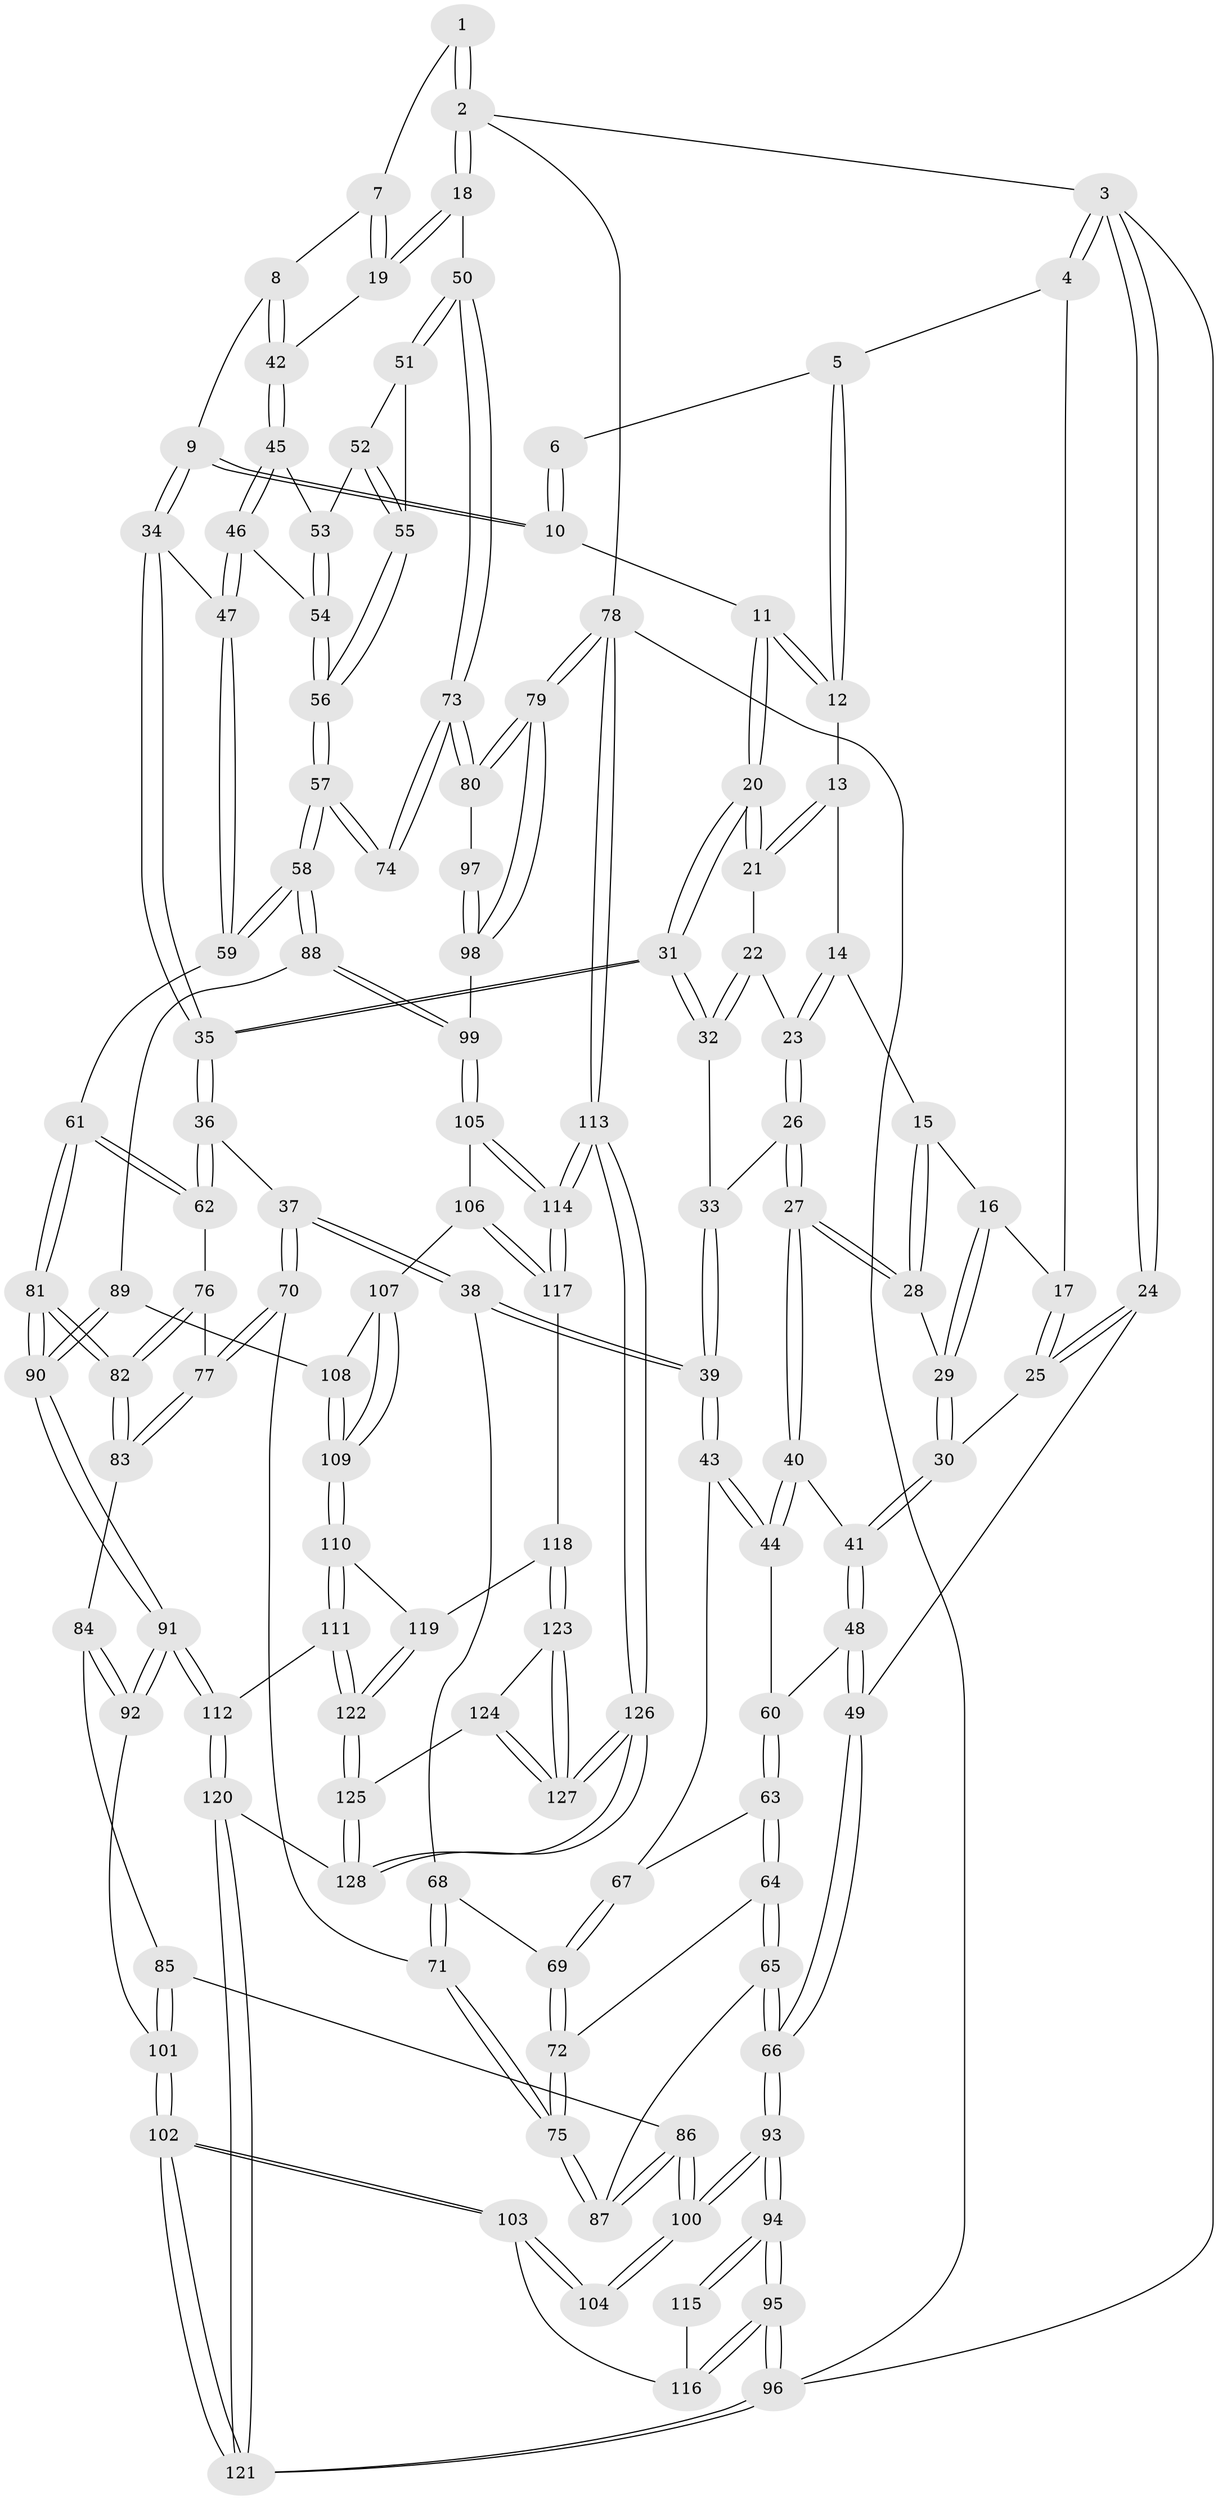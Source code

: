 // coarse degree distribution, {4: 0.625, 3: 0.34375, 5: 0.03125}
// Generated by graph-tools (version 1.1) at 2025/48/03/06/25 01:48:58]
// undirected, 128 vertices, 317 edges
graph export_dot {
graph [start="1"]
  node [color=gray90,style=filled];
  1 [pos="+0.7835532284480401+0"];
  2 [pos="+1+0"];
  3 [pos="+0+0"];
  4 [pos="+0.20118114295373904+0"];
  5 [pos="+0.24924860937101517+0"];
  6 [pos="+0.5487500439855897+0"];
  7 [pos="+0.7764998161600424+0.03318553328196872"];
  8 [pos="+0.7162383666496729+0.11742339445065836"];
  9 [pos="+0.6546404699508949+0.13087171668660588"];
  10 [pos="+0.5582144859815736+0.023971056984319304"];
  11 [pos="+0.44386217089755403+0.10237665226856481"];
  12 [pos="+0.32011055155730206+0"];
  13 [pos="+0.2968896494012247+0.08294531342321636"];
  14 [pos="+0.19949639120370385+0.09731495264804554"];
  15 [pos="+0.18137695929070913+0.08860434726110189"];
  16 [pos="+0.1801685034286317+0.08778272548574882"];
  17 [pos="+0.1314321737997994+0.0327971640733395"];
  18 [pos="+1+0.12062463434408366"];
  19 [pos="+0.9931244642681929+0.11127327211888291"];
  20 [pos="+0.4333495450164053+0.14305150356119473"];
  21 [pos="+0.29940195540421666+0.1026944234994249"];
  22 [pos="+0.2958654360156476+0.11543365850577408"];
  23 [pos="+0.23533785519602562+0.1404589774595357"];
  24 [pos="+0+0.13937575128293891"];
  25 [pos="+0.04087957004355303+0.13414853400863266"];
  26 [pos="+0.2262770498665379+0.19956795985624512"];
  27 [pos="+0.21978456922085413+0.2061994539548624"];
  28 [pos="+0.20589440743238846+0.1909346898615607"];
  29 [pos="+0.16912926506857914+0.16391700372617235"];
  30 [pos="+0.0708731443481938+0.17364273568651664"];
  31 [pos="+0.43210750680949717+0.19769797321649987"];
  32 [pos="+0.307558249800927+0.1690820705587425"];
  33 [pos="+0.29599660612977485+0.18109407888958687"];
  34 [pos="+0.6008859881282963+0.24596081099003883"];
  35 [pos="+0.45809775930143126+0.2715121024544871"];
  36 [pos="+0.40812878467510105+0.34832622926940143"];
  37 [pos="+0.383703958300264+0.3530562042204979"];
  38 [pos="+0.34738648182172255+0.3455129902610819"];
  39 [pos="+0.3250385224084276+0.3360610086297136"];
  40 [pos="+0.19736724930261626+0.2824393952589921"];
  41 [pos="+0.08101791015366432+0.19605033188046386"];
  42 [pos="+0.7906299772988443+0.18350171317562378"];
  43 [pos="+0.21136157588323276+0.31031986479802975"];
  44 [pos="+0.20213200148664348+0.29875710932843597"];
  45 [pos="+0.7975439125895267+0.21545928616680854"];
  46 [pos="+0.7097964439410708+0.27770365710074646"];
  47 [pos="+0.6437398653818306+0.2983013890205719"];
  48 [pos="+0.033332396514880284+0.32579128616987446"];
  49 [pos="+0+0.35352482032151644"];
  50 [pos="+1+0.1360651056662719"];
  51 [pos="+1+0.17806828995534443"];
  52 [pos="+0.8874075679087245+0.2455225169179346"];
  53 [pos="+0.8138242573048471+0.2433621845412569"];
  54 [pos="+0.8086440819727053+0.29839556809621204"];
  55 [pos="+0.8517009446189914+0.3904868538893225"];
  56 [pos="+0.8253923137417325+0.41311179783465846"];
  57 [pos="+0.7924435887904081+0.48862213261809595"];
  58 [pos="+0.7765216489583893+0.4956538575060097"];
  59 [pos="+0.7046630653108243+0.45792214869378806"];
  60 [pos="+0.03838648694093545+0.32805666281160606"];
  61 [pos="+0.5899505557906332+0.47603170078995993"];
  62 [pos="+0.45495687136567753+0.4123582302531541"];
  63 [pos="+0.1012041780796625+0.4278545285171841"];
  64 [pos="+0.10031672932035703+0.4319613465144758"];
  65 [pos="+0+0.515042458092377"];
  66 [pos="+0+0.5061833223843403"];
  67 [pos="+0.18970550518820822+0.35409985544572686"];
  68 [pos="+0.2561144227009367+0.4380840571422186"];
  69 [pos="+0.20836193734148256+0.45562953072834694"];
  70 [pos="+0.3099518209190918+0.520660407662755"];
  71 [pos="+0.2786751385843364+0.5245629119735958"];
  72 [pos="+0.18359686518609894+0.5208854906420148"];
  73 [pos="+1+0.44590510378481785"];
  74 [pos="+0.7996540454086389+0.4902440492512537"];
  75 [pos="+0.19110232862012264+0.5510650548359008"];
  76 [pos="+0.44258731124439993+0.483676733558137"];
  77 [pos="+0.32208147969280826+0.5338022216412776"];
  78 [pos="+1+1"];
  79 [pos="+1+0.8015140587951542"];
  80 [pos="+1+0.5633335470524596"];
  81 [pos="+0.488724375701229+0.6602185180070809"];
  82 [pos="+0.43132396419461544+0.575834561166494"];
  83 [pos="+0.3411788520367004+0.5567098986003695"];
  84 [pos="+0.32873396110291386+0.5930738608945242"];
  85 [pos="+0.2420560141381014+0.6772922847555737"];
  86 [pos="+0.16198881640970914+0.640030921011145"];
  87 [pos="+0.15904596344071176+0.6212188743723577"];
  88 [pos="+0.7480619148467619+0.6314697432257207"];
  89 [pos="+0.7199065706025969+0.6635945923555356"];
  90 [pos="+0.49761509940923887+0.7291513113369121"];
  91 [pos="+0.48320700985390747+0.7531776818992543"];
  92 [pos="+0.4236861996680712+0.7608858335380192"];
  93 [pos="+0+0.6020062053219589"];
  94 [pos="+0+0.7535948894676753"];
  95 [pos="+0+1"];
  96 [pos="+0+1"];
  97 [pos="+0.9283012269405797+0.5895672514973334"];
  98 [pos="+0.9724087811802876+0.7182568633701087"];
  99 [pos="+0.8925896681263258+0.73376416058796"];
  100 [pos="+0.14279056162253606+0.6651165444335186"];
  101 [pos="+0.3532507652286921+0.778229867576787"];
  102 [pos="+0.22753420330651286+0.9434548426862516"];
  103 [pos="+0.16055902934501176+0.874144956508037"];
  104 [pos="+0.09158948997395547+0.7523806152581486"];
  105 [pos="+0.8724031292194652+0.7968177032948659"];
  106 [pos="+0.7665840840201912+0.8172749499883178"];
  107 [pos="+0.7642776345894084+0.8143140730620525"];
  108 [pos="+0.7231673332577816+0.6846540745252842"];
  109 [pos="+0.6665091308037768+0.8409488536417495"];
  110 [pos="+0.656369514861171+0.8495033579776533"];
  111 [pos="+0.5487719478405979+0.8504170570410456"];
  112 [pos="+0.5210865097884153+0.8340479233126172"];
  113 [pos="+1+1"];
  114 [pos="+0.9255908584241033+0.9761399140246942"];
  115 [pos="+0.011117677745141484+0.7632846080604521"];
  116 [pos="+0.03646886468441075+0.889417709020575"];
  117 [pos="+0.7737704098232341+0.8942756260078177"];
  118 [pos="+0.7292374654539309+0.9130019198749015"];
  119 [pos="+0.713510318156448+0.9025521601932744"];
  120 [pos="+0.38550501366333584+1"];
  121 [pos="+0.22598951356271935+1"];
  122 [pos="+0.598330787400021+0.9237324549727637"];
  123 [pos="+0.714461752807309+0.9410755278450096"];
  124 [pos="+0.6435598766649622+0.9484520787343046"];
  125 [pos="+0.6000321852636916+0.9270343689047402"];
  126 [pos="+0.7366430566411835+1"];
  127 [pos="+0.7254784222364015+1"];
  128 [pos="+0.5710797099579707+1"];
  1 -- 2;
  1 -- 2;
  1 -- 7;
  2 -- 3;
  2 -- 18;
  2 -- 18;
  2 -- 78;
  3 -- 4;
  3 -- 4;
  3 -- 24;
  3 -- 24;
  3 -- 96;
  4 -- 5;
  4 -- 17;
  5 -- 6;
  5 -- 12;
  5 -- 12;
  6 -- 10;
  6 -- 10;
  7 -- 8;
  7 -- 19;
  7 -- 19;
  8 -- 9;
  8 -- 42;
  8 -- 42;
  9 -- 10;
  9 -- 10;
  9 -- 34;
  9 -- 34;
  10 -- 11;
  11 -- 12;
  11 -- 12;
  11 -- 20;
  11 -- 20;
  12 -- 13;
  13 -- 14;
  13 -- 21;
  13 -- 21;
  14 -- 15;
  14 -- 23;
  14 -- 23;
  15 -- 16;
  15 -- 28;
  15 -- 28;
  16 -- 17;
  16 -- 29;
  16 -- 29;
  17 -- 25;
  17 -- 25;
  18 -- 19;
  18 -- 19;
  18 -- 50;
  19 -- 42;
  20 -- 21;
  20 -- 21;
  20 -- 31;
  20 -- 31;
  21 -- 22;
  22 -- 23;
  22 -- 32;
  22 -- 32;
  23 -- 26;
  23 -- 26;
  24 -- 25;
  24 -- 25;
  24 -- 49;
  25 -- 30;
  26 -- 27;
  26 -- 27;
  26 -- 33;
  27 -- 28;
  27 -- 28;
  27 -- 40;
  27 -- 40;
  28 -- 29;
  29 -- 30;
  29 -- 30;
  30 -- 41;
  30 -- 41;
  31 -- 32;
  31 -- 32;
  31 -- 35;
  31 -- 35;
  32 -- 33;
  33 -- 39;
  33 -- 39;
  34 -- 35;
  34 -- 35;
  34 -- 47;
  35 -- 36;
  35 -- 36;
  36 -- 37;
  36 -- 62;
  36 -- 62;
  37 -- 38;
  37 -- 38;
  37 -- 70;
  37 -- 70;
  38 -- 39;
  38 -- 39;
  38 -- 68;
  39 -- 43;
  39 -- 43;
  40 -- 41;
  40 -- 44;
  40 -- 44;
  41 -- 48;
  41 -- 48;
  42 -- 45;
  42 -- 45;
  43 -- 44;
  43 -- 44;
  43 -- 67;
  44 -- 60;
  45 -- 46;
  45 -- 46;
  45 -- 53;
  46 -- 47;
  46 -- 47;
  46 -- 54;
  47 -- 59;
  47 -- 59;
  48 -- 49;
  48 -- 49;
  48 -- 60;
  49 -- 66;
  49 -- 66;
  50 -- 51;
  50 -- 51;
  50 -- 73;
  50 -- 73;
  51 -- 52;
  51 -- 55;
  52 -- 53;
  52 -- 55;
  52 -- 55;
  53 -- 54;
  53 -- 54;
  54 -- 56;
  54 -- 56;
  55 -- 56;
  55 -- 56;
  56 -- 57;
  56 -- 57;
  57 -- 58;
  57 -- 58;
  57 -- 74;
  57 -- 74;
  58 -- 59;
  58 -- 59;
  58 -- 88;
  58 -- 88;
  59 -- 61;
  60 -- 63;
  60 -- 63;
  61 -- 62;
  61 -- 62;
  61 -- 81;
  61 -- 81;
  62 -- 76;
  63 -- 64;
  63 -- 64;
  63 -- 67;
  64 -- 65;
  64 -- 65;
  64 -- 72;
  65 -- 66;
  65 -- 66;
  65 -- 87;
  66 -- 93;
  66 -- 93;
  67 -- 69;
  67 -- 69;
  68 -- 69;
  68 -- 71;
  68 -- 71;
  69 -- 72;
  69 -- 72;
  70 -- 71;
  70 -- 77;
  70 -- 77;
  71 -- 75;
  71 -- 75;
  72 -- 75;
  72 -- 75;
  73 -- 74;
  73 -- 74;
  73 -- 80;
  73 -- 80;
  75 -- 87;
  75 -- 87;
  76 -- 77;
  76 -- 82;
  76 -- 82;
  77 -- 83;
  77 -- 83;
  78 -- 79;
  78 -- 79;
  78 -- 113;
  78 -- 113;
  78 -- 96;
  79 -- 80;
  79 -- 80;
  79 -- 98;
  79 -- 98;
  80 -- 97;
  81 -- 82;
  81 -- 82;
  81 -- 90;
  81 -- 90;
  82 -- 83;
  82 -- 83;
  83 -- 84;
  84 -- 85;
  84 -- 92;
  84 -- 92;
  85 -- 86;
  85 -- 101;
  85 -- 101;
  86 -- 87;
  86 -- 87;
  86 -- 100;
  86 -- 100;
  88 -- 89;
  88 -- 99;
  88 -- 99;
  89 -- 90;
  89 -- 90;
  89 -- 108;
  90 -- 91;
  90 -- 91;
  91 -- 92;
  91 -- 92;
  91 -- 112;
  91 -- 112;
  92 -- 101;
  93 -- 94;
  93 -- 94;
  93 -- 100;
  93 -- 100;
  94 -- 95;
  94 -- 95;
  94 -- 115;
  94 -- 115;
  95 -- 96;
  95 -- 96;
  95 -- 116;
  95 -- 116;
  96 -- 121;
  96 -- 121;
  97 -- 98;
  97 -- 98;
  98 -- 99;
  99 -- 105;
  99 -- 105;
  100 -- 104;
  100 -- 104;
  101 -- 102;
  101 -- 102;
  102 -- 103;
  102 -- 103;
  102 -- 121;
  102 -- 121;
  103 -- 104;
  103 -- 104;
  103 -- 116;
  105 -- 106;
  105 -- 114;
  105 -- 114;
  106 -- 107;
  106 -- 117;
  106 -- 117;
  107 -- 108;
  107 -- 109;
  107 -- 109;
  108 -- 109;
  108 -- 109;
  109 -- 110;
  109 -- 110;
  110 -- 111;
  110 -- 111;
  110 -- 119;
  111 -- 112;
  111 -- 122;
  111 -- 122;
  112 -- 120;
  112 -- 120;
  113 -- 114;
  113 -- 114;
  113 -- 126;
  113 -- 126;
  114 -- 117;
  114 -- 117;
  115 -- 116;
  117 -- 118;
  118 -- 119;
  118 -- 123;
  118 -- 123;
  119 -- 122;
  119 -- 122;
  120 -- 121;
  120 -- 121;
  120 -- 128;
  122 -- 125;
  122 -- 125;
  123 -- 124;
  123 -- 127;
  123 -- 127;
  124 -- 125;
  124 -- 127;
  124 -- 127;
  125 -- 128;
  125 -- 128;
  126 -- 127;
  126 -- 127;
  126 -- 128;
  126 -- 128;
}

